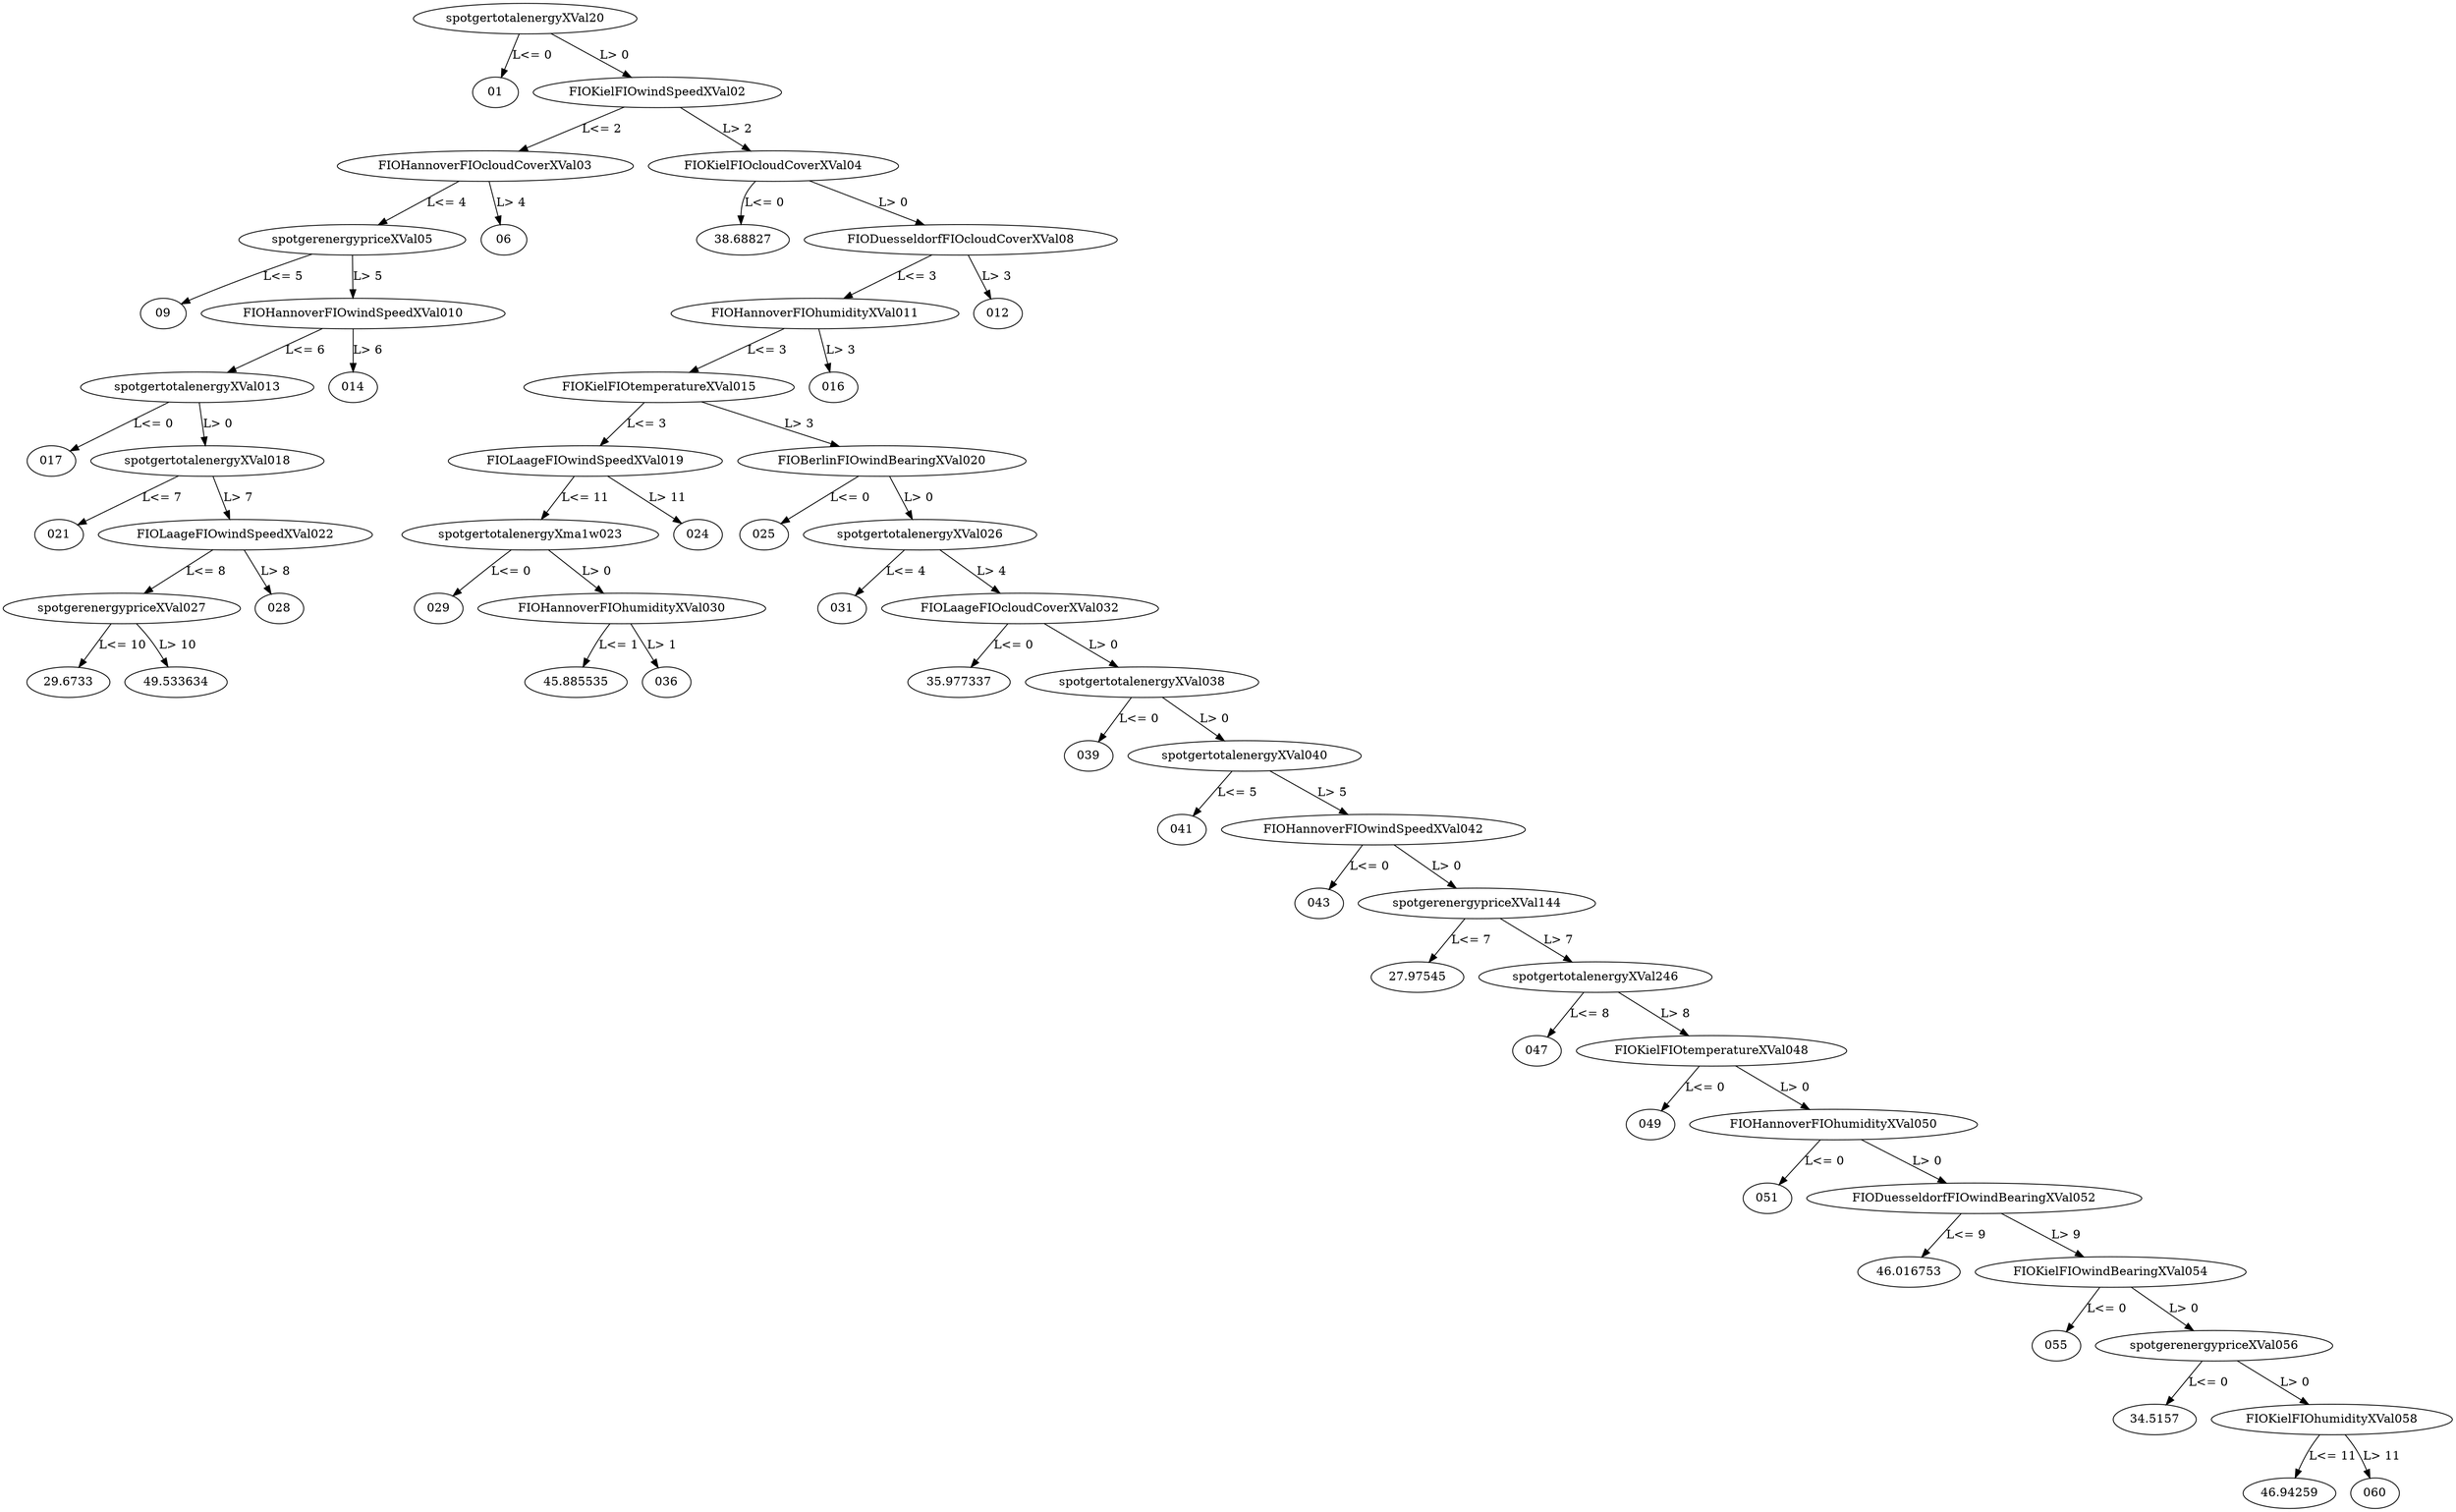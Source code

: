 digraph dt_fig {
	spotgertotalenergyXVal20 -> "01" [label="L<= 0"];
	spotgertotalenergyXVal20 -> FIOKielFIOwindSpeedXVal02 [label="L> 0"];
	FIOKielFIOwindSpeedXVal02 -> FIOHannoverFIOcloudCoverXVal03 [label="L<= 2"];
	FIOKielFIOwindSpeedXVal02 -> FIOKielFIOcloudCoverXVal04 [label="L> 2"];
	FIOHannoverFIOcloudCoverXVal03 -> spotgerenergypriceXVal05 [label="L<= 4"];
	FIOHannoverFIOcloudCoverXVal03 -> "06" [label="L> 4"];
	FIOKielFIOcloudCoverXVal04 -> "38.68827" [label="L<= 0"];
	FIOKielFIOcloudCoverXVal04 -> FIODuesseldorfFIOcloudCoverXVal08 [label="L> 0"];
	spotgerenergypriceXVal05 -> "09" [label="L<= 5"];
	spotgerenergypriceXVal05 -> FIOHannoverFIOwindSpeedXVal010 [label="L> 5"];
	FIODuesseldorfFIOcloudCoverXVal08 -> FIOHannoverFIOhumidityXVal011 [label="L<= 3"];
	FIODuesseldorfFIOcloudCoverXVal08 -> "012" [label="L> 3"];
	FIOHannoverFIOwindSpeedXVal010 -> spotgertotalenergyXVal013 [label="L<= 6"];
	FIOHannoverFIOwindSpeedXVal010 -> "014" [label="L> 6"];
	FIOHannoverFIOhumidityXVal011 -> FIOKielFIOtemperatureXVal015 [label="L<= 3"];
	FIOHannoverFIOhumidityXVal011 -> "016" [label="L> 3"];
	spotgertotalenergyXVal013 -> "017" [label="L<= 0"];
	spotgertotalenergyXVal013 -> spotgertotalenergyXVal018 [label="L> 0"];
	FIOKielFIOtemperatureXVal015 -> FIOLaageFIOwindSpeedXVal019 [label="L<= 3"];
	FIOKielFIOtemperatureXVal015 -> FIOBerlinFIOwindBearingXVal020 [label="L> 3"];
	spotgertotalenergyXVal018 -> "021" [label="L<= 7"];
	spotgertotalenergyXVal018 -> FIOLaageFIOwindSpeedXVal022 [label="L> 7"];
	FIOLaageFIOwindSpeedXVal019 -> spotgertotalenergyXma1w023 [label="L<= 11"];
	FIOLaageFIOwindSpeedXVal019 -> "024" [label="L> 11"];
	FIOBerlinFIOwindBearingXVal020 -> "025" [label="L<= 0"];
	FIOBerlinFIOwindBearingXVal020 -> spotgertotalenergyXVal026 [label="L> 0"];
	FIOLaageFIOwindSpeedXVal022 -> spotgerenergypriceXVal027 [label="L<= 8"];
	FIOLaageFIOwindSpeedXVal022 -> "028" [label="L> 8"];
	spotgertotalenergyXma1w023 -> "029" [label="L<= 0"];
	spotgertotalenergyXma1w023 -> FIOHannoverFIOhumidityXVal030 [label="L> 0"];
	spotgertotalenergyXVal026 -> "031" [label="L<= 4"];
	spotgertotalenergyXVal026 -> FIOLaageFIOcloudCoverXVal032 [label="L> 4"];
	spotgerenergypriceXVal027 -> "29.6733" [label="L<= 10"];
	spotgerenergypriceXVal027 -> "49.533634" [label="L> 10"];
	FIOHannoverFIOhumidityXVal030 -> "45.885535" [label="L<= 1"];
	FIOHannoverFIOhumidityXVal030 -> "036" [label="L> 1"];
	FIOLaageFIOcloudCoverXVal032 -> "35.977337" [label="L<= 0"];
	FIOLaageFIOcloudCoverXVal032 -> spotgertotalenergyXVal038 [label="L> 0"];
	spotgertotalenergyXVal038 -> "039" [label="L<= 0"];
	spotgertotalenergyXVal038 -> spotgertotalenergyXVal040 [label="L> 0"];
	spotgertotalenergyXVal040 -> "041" [label="L<= 5"];
	spotgertotalenergyXVal040 -> FIOHannoverFIOwindSpeedXVal042 [label="L> 5"];
	FIOHannoverFIOwindSpeedXVal042 -> "043" [label="L<= 0"];
	FIOHannoverFIOwindSpeedXVal042 -> spotgerenergypriceXVal144 [label="L> 0"];
	spotgerenergypriceXVal144 -> "27.97545" [label="L<= 7"];
	spotgerenergypriceXVal144 -> spotgertotalenergyXVal246 [label="L> 7"];
	spotgertotalenergyXVal246 -> "047" [label="L<= 8"];
	spotgertotalenergyXVal246 -> FIOKielFIOtemperatureXVal048 [label="L> 8"];
	FIOKielFIOtemperatureXVal048 -> "049" [label="L<= 0"];
	FIOKielFIOtemperatureXVal048 -> FIOHannoverFIOhumidityXVal050 [label="L> 0"];
	FIOHannoverFIOhumidityXVal050 -> "051" [label="L<= 0"];
	FIOHannoverFIOhumidityXVal050 -> FIODuesseldorfFIOwindBearingXVal052 [label="L> 0"];
	FIODuesseldorfFIOwindBearingXVal052 -> "46.016753" [label="L<= 9"];
	FIODuesseldorfFIOwindBearingXVal052 -> FIOKielFIOwindBearingXVal054 [label="L> 9"];
	FIOKielFIOwindBearingXVal054 -> "055" [label="L<= 0"];
	FIOKielFIOwindBearingXVal054 -> spotgerenergypriceXVal056 [label="L> 0"];
	spotgerenergypriceXVal056 -> "34.5157" [label="L<= 0"];
	spotgerenergypriceXVal056 -> FIOKielFIOhumidityXVal058 [label="L> 0"];
	FIOKielFIOhumidityXVal058 -> "46.94259" [label="L<= 11"];
	FIOKielFIOhumidityXVal058 -> "060" [label="L> 11"];
}
